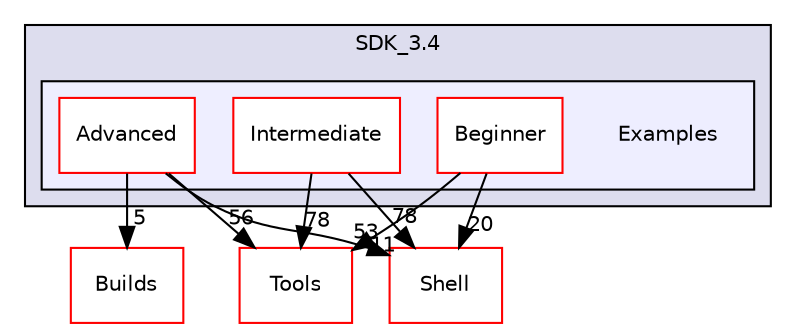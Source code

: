 digraph "PVR/SDK_3.4/Examples" {
  compound=true
  node [ fontsize="10", fontname="Helvetica"];
  edge [ labelfontsize="10", labelfontname="Helvetica"];
  subgraph clusterdir_2d878b5cc6871189fc186a386430f469 {
    graph [ bgcolor="#ddddee", pencolor="black", label="SDK_3.4" fontname="Helvetica", fontsize="10", URL="dir_2d878b5cc6871189fc186a386430f469.html"]
  subgraph clusterdir_9235ba7a2b8ccfd2cbbe5635d248230f {
    graph [ bgcolor="#eeeeff", pencolor="black", label="" URL="dir_9235ba7a2b8ccfd2cbbe5635d248230f.html"];
    dir_9235ba7a2b8ccfd2cbbe5635d248230f [shape=plaintext label="Examples"];
    dir_3311445bd4425c20b6c3fe25c066f270 [shape=box label="Advanced" color="red" fillcolor="white" style="filled" URL="dir_3311445bd4425c20b6c3fe25c066f270.html"];
    dir_6b2d99e8e1e0e700fd0bfa87b3831548 [shape=box label="Beginner" color="red" fillcolor="white" style="filled" URL="dir_6b2d99e8e1e0e700fd0bfa87b3831548.html"];
    dir_1fc4701d2c417cbbd376ebdde5d0b37f [shape=box label="Intermediate" color="red" fillcolor="white" style="filled" URL="dir_1fc4701d2c417cbbd376ebdde5d0b37f.html"];
  }
  }
  dir_de41955a66a331b990d60d5323117a97 [shape=box label="Shell" fillcolor="white" style="filled" color="red" URL="dir_de41955a66a331b990d60d5323117a97.html"];
  dir_1af8ad330c4bc410d3d82949093945d2 [shape=box label="Builds" fillcolor="white" style="filled" color="red" URL="dir_1af8ad330c4bc410d3d82949093945d2.html"];
  dir_5222bd6691dac9df766f8a52293393a2 [shape=box label="Tools" fillcolor="white" style="filled" color="red" URL="dir_5222bd6691dac9df766f8a52293393a2.html"];
  dir_3311445bd4425c20b6c3fe25c066f270->dir_de41955a66a331b990d60d5323117a97 [headlabel="53", labeldistance=1.5 headhref="dir_000199_000133.html"];
  dir_3311445bd4425c20b6c3fe25c066f270->dir_1af8ad330c4bc410d3d82949093945d2 [headlabel="5", labeldistance=1.5 headhref="dir_000199_000027.html"];
  dir_3311445bd4425c20b6c3fe25c066f270->dir_5222bd6691dac9df766f8a52293393a2 [headlabel="56", labeldistance=1.5 headhref="dir_000199_001762.html"];
  dir_1fc4701d2c417cbbd376ebdde5d0b37f->dir_de41955a66a331b990d60d5323117a97 [headlabel="78", labeldistance=1.5 headhref="dir_000195_000133.html"];
  dir_1fc4701d2c417cbbd376ebdde5d0b37f->dir_5222bd6691dac9df766f8a52293393a2 [headlabel="78", labeldistance=1.5 headhref="dir_000195_001762.html"];
  dir_6b2d99e8e1e0e700fd0bfa87b3831548->dir_de41955a66a331b990d60d5323117a97 [headlabel="20", labeldistance=1.5 headhref="dir_000279_000133.html"];
  dir_6b2d99e8e1e0e700fd0bfa87b3831548->dir_5222bd6691dac9df766f8a52293393a2 [headlabel="11", labeldistance=1.5 headhref="dir_000279_001762.html"];
}
